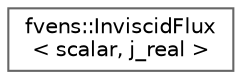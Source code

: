 digraph "Graphical Class Hierarchy"
{
 // LATEX_PDF_SIZE
  bgcolor="transparent";
  edge [fontname=Helvetica,fontsize=10,labelfontname=Helvetica,labelfontsize=10];
  node [fontname=Helvetica,fontsize=10,shape=box,height=0.2,width=0.4];
  rankdir="LR";
  Node0 [id="Node000000",label="fvens::InviscidFlux\l\< scalar, j_real \>",height=0.2,width=0.4,color="grey40", fillcolor="white", style="filled",URL="$classfvens_1_1InviscidFlux.html",tooltip="Abstract class from which to derive all numerical flux classes."];
}
